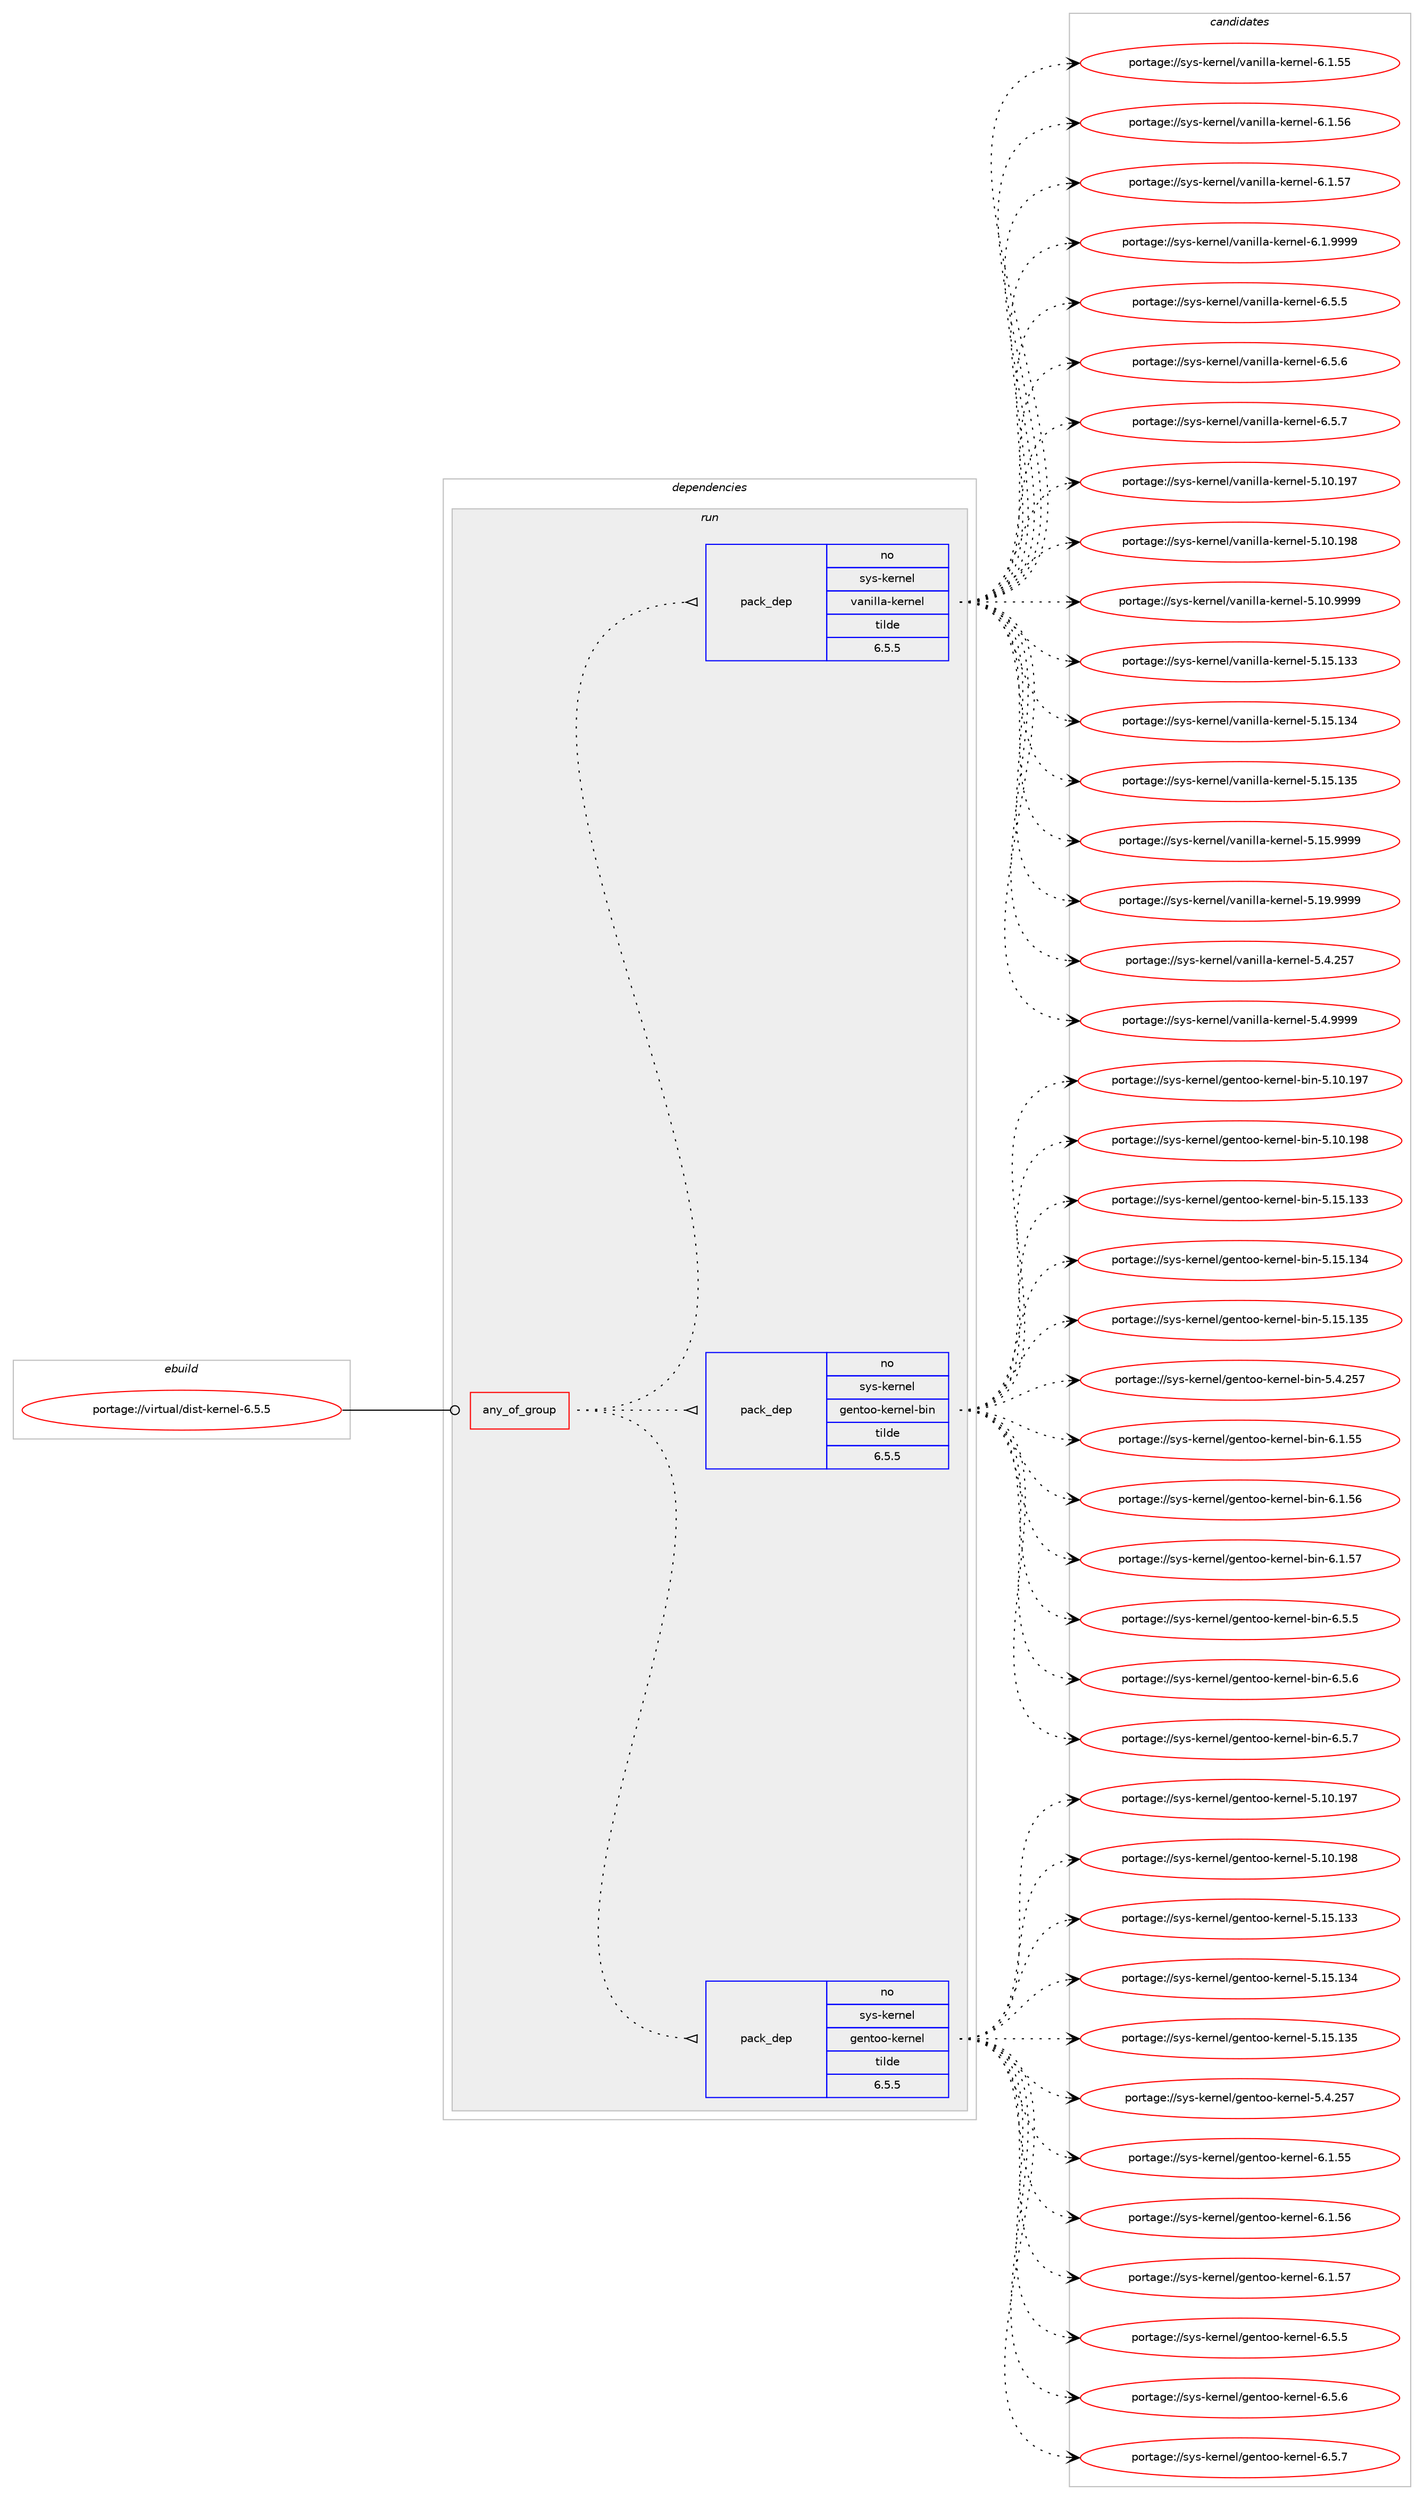 digraph prolog {

# *************
# Graph options
# *************

newrank=true;
concentrate=true;
compound=true;
graph [rankdir=LR,fontname=Helvetica,fontsize=10,ranksep=1.5];#, ranksep=2.5, nodesep=0.2];
edge  [arrowhead=vee];
node  [fontname=Helvetica,fontsize=10];

# **********
# The ebuild
# **********

subgraph cluster_leftcol {
color=gray;
rank=same;
label=<<i>ebuild</i>>;
id [label="portage://virtual/dist-kernel-6.5.5", color=red, width=4, href="../virtual/dist-kernel-6.5.5.svg"];
}

# ****************
# The dependencies
# ****************

subgraph cluster_midcol {
color=gray;
label=<<i>dependencies</i>>;
subgraph cluster_compile {
fillcolor="#eeeeee";
style=filled;
label=<<i>compile</i>>;
}
subgraph cluster_compileandrun {
fillcolor="#eeeeee";
style=filled;
label=<<i>compile and run</i>>;
}
subgraph cluster_run {
fillcolor="#eeeeee";
style=filled;
label=<<i>run</i>>;
subgraph any6 {
dependency379 [label=<<TABLE BORDER="0" CELLBORDER="1" CELLSPACING="0" CELLPADDING="4"><TR><TD CELLPADDING="10">any_of_group</TD></TR></TABLE>>, shape=none, color=red];subgraph pack200 {
dependency380 [label=<<TABLE BORDER="0" CELLBORDER="1" CELLSPACING="0" CELLPADDING="4" WIDTH="220"><TR><TD ROWSPAN="6" CELLPADDING="30">pack_dep</TD></TR><TR><TD WIDTH="110">no</TD></TR><TR><TD>sys-kernel</TD></TR><TR><TD>gentoo-kernel</TD></TR><TR><TD>tilde</TD></TR><TR><TD>6.5.5</TD></TR></TABLE>>, shape=none, color=blue];
}
dependency379:e -> dependency380:w [weight=20,style="dotted",arrowhead="oinv"];
subgraph pack201 {
dependency381 [label=<<TABLE BORDER="0" CELLBORDER="1" CELLSPACING="0" CELLPADDING="4" WIDTH="220"><TR><TD ROWSPAN="6" CELLPADDING="30">pack_dep</TD></TR><TR><TD WIDTH="110">no</TD></TR><TR><TD>sys-kernel</TD></TR><TR><TD>gentoo-kernel-bin</TD></TR><TR><TD>tilde</TD></TR><TR><TD>6.5.5</TD></TR></TABLE>>, shape=none, color=blue];
}
dependency379:e -> dependency381:w [weight=20,style="dotted",arrowhead="oinv"];
subgraph pack202 {
dependency382 [label=<<TABLE BORDER="0" CELLBORDER="1" CELLSPACING="0" CELLPADDING="4" WIDTH="220"><TR><TD ROWSPAN="6" CELLPADDING="30">pack_dep</TD></TR><TR><TD WIDTH="110">no</TD></TR><TR><TD>sys-kernel</TD></TR><TR><TD>vanilla-kernel</TD></TR><TR><TD>tilde</TD></TR><TR><TD>6.5.5</TD></TR></TABLE>>, shape=none, color=blue];
}
dependency379:e -> dependency382:w [weight=20,style="dotted",arrowhead="oinv"];
}
id:e -> dependency379:w [weight=20,style="solid",arrowhead="odot"];
}
}

# **************
# The candidates
# **************

subgraph cluster_choices {
rank=same;
color=gray;
label=<<i>candidates</i>>;

subgraph choice200 {
color=black;
nodesep=1;
choice115121115451071011141101011084710310111011611111145107101114110101108455346494846495755 [label="portage://sys-kernel/gentoo-kernel-5.10.197", color=red, width=4,href="../sys-kernel/gentoo-kernel-5.10.197.svg"];
choice115121115451071011141101011084710310111011611111145107101114110101108455346494846495756 [label="portage://sys-kernel/gentoo-kernel-5.10.198", color=red, width=4,href="../sys-kernel/gentoo-kernel-5.10.198.svg"];
choice115121115451071011141101011084710310111011611111145107101114110101108455346495346495151 [label="portage://sys-kernel/gentoo-kernel-5.15.133", color=red, width=4,href="../sys-kernel/gentoo-kernel-5.15.133.svg"];
choice115121115451071011141101011084710310111011611111145107101114110101108455346495346495152 [label="portage://sys-kernel/gentoo-kernel-5.15.134", color=red, width=4,href="../sys-kernel/gentoo-kernel-5.15.134.svg"];
choice115121115451071011141101011084710310111011611111145107101114110101108455346495346495153 [label="portage://sys-kernel/gentoo-kernel-5.15.135", color=red, width=4,href="../sys-kernel/gentoo-kernel-5.15.135.svg"];
choice1151211154510710111411010110847103101110116111111451071011141101011084553465246505355 [label="portage://sys-kernel/gentoo-kernel-5.4.257", color=red, width=4,href="../sys-kernel/gentoo-kernel-5.4.257.svg"];
choice11512111545107101114110101108471031011101161111114510710111411010110845544649465353 [label="portage://sys-kernel/gentoo-kernel-6.1.55", color=red, width=4,href="../sys-kernel/gentoo-kernel-6.1.55.svg"];
choice11512111545107101114110101108471031011101161111114510710111411010110845544649465354 [label="portage://sys-kernel/gentoo-kernel-6.1.56", color=red, width=4,href="../sys-kernel/gentoo-kernel-6.1.56.svg"];
choice11512111545107101114110101108471031011101161111114510710111411010110845544649465355 [label="portage://sys-kernel/gentoo-kernel-6.1.57", color=red, width=4,href="../sys-kernel/gentoo-kernel-6.1.57.svg"];
choice115121115451071011141101011084710310111011611111145107101114110101108455446534653 [label="portage://sys-kernel/gentoo-kernel-6.5.5", color=red, width=4,href="../sys-kernel/gentoo-kernel-6.5.5.svg"];
choice115121115451071011141101011084710310111011611111145107101114110101108455446534654 [label="portage://sys-kernel/gentoo-kernel-6.5.6", color=red, width=4,href="../sys-kernel/gentoo-kernel-6.5.6.svg"];
choice115121115451071011141101011084710310111011611111145107101114110101108455446534655 [label="portage://sys-kernel/gentoo-kernel-6.5.7", color=red, width=4,href="../sys-kernel/gentoo-kernel-6.5.7.svg"];
dependency380:e -> choice115121115451071011141101011084710310111011611111145107101114110101108455346494846495755:w [style=dotted,weight="100"];
dependency380:e -> choice115121115451071011141101011084710310111011611111145107101114110101108455346494846495756:w [style=dotted,weight="100"];
dependency380:e -> choice115121115451071011141101011084710310111011611111145107101114110101108455346495346495151:w [style=dotted,weight="100"];
dependency380:e -> choice115121115451071011141101011084710310111011611111145107101114110101108455346495346495152:w [style=dotted,weight="100"];
dependency380:e -> choice115121115451071011141101011084710310111011611111145107101114110101108455346495346495153:w [style=dotted,weight="100"];
dependency380:e -> choice1151211154510710111411010110847103101110116111111451071011141101011084553465246505355:w [style=dotted,weight="100"];
dependency380:e -> choice11512111545107101114110101108471031011101161111114510710111411010110845544649465353:w [style=dotted,weight="100"];
dependency380:e -> choice11512111545107101114110101108471031011101161111114510710111411010110845544649465354:w [style=dotted,weight="100"];
dependency380:e -> choice11512111545107101114110101108471031011101161111114510710111411010110845544649465355:w [style=dotted,weight="100"];
dependency380:e -> choice115121115451071011141101011084710310111011611111145107101114110101108455446534653:w [style=dotted,weight="100"];
dependency380:e -> choice115121115451071011141101011084710310111011611111145107101114110101108455446534654:w [style=dotted,weight="100"];
dependency380:e -> choice115121115451071011141101011084710310111011611111145107101114110101108455446534655:w [style=dotted,weight="100"];
}
subgraph choice201 {
color=black;
nodesep=1;
choice1151211154510710111411010110847103101110116111111451071011141101011084598105110455346494846495755 [label="portage://sys-kernel/gentoo-kernel-bin-5.10.197", color=red, width=4,href="../sys-kernel/gentoo-kernel-bin-5.10.197.svg"];
choice1151211154510710111411010110847103101110116111111451071011141101011084598105110455346494846495756 [label="portage://sys-kernel/gentoo-kernel-bin-5.10.198", color=red, width=4,href="../sys-kernel/gentoo-kernel-bin-5.10.198.svg"];
choice1151211154510710111411010110847103101110116111111451071011141101011084598105110455346495346495151 [label="portage://sys-kernel/gentoo-kernel-bin-5.15.133", color=red, width=4,href="../sys-kernel/gentoo-kernel-bin-5.15.133.svg"];
choice1151211154510710111411010110847103101110116111111451071011141101011084598105110455346495346495152 [label="portage://sys-kernel/gentoo-kernel-bin-5.15.134", color=red, width=4,href="../sys-kernel/gentoo-kernel-bin-5.15.134.svg"];
choice1151211154510710111411010110847103101110116111111451071011141101011084598105110455346495346495153 [label="portage://sys-kernel/gentoo-kernel-bin-5.15.135", color=red, width=4,href="../sys-kernel/gentoo-kernel-bin-5.15.135.svg"];
choice11512111545107101114110101108471031011101161111114510710111411010110845981051104553465246505355 [label="portage://sys-kernel/gentoo-kernel-bin-5.4.257", color=red, width=4,href="../sys-kernel/gentoo-kernel-bin-5.4.257.svg"];
choice115121115451071011141101011084710310111011611111145107101114110101108459810511045544649465353 [label="portage://sys-kernel/gentoo-kernel-bin-6.1.55", color=red, width=4,href="../sys-kernel/gentoo-kernel-bin-6.1.55.svg"];
choice115121115451071011141101011084710310111011611111145107101114110101108459810511045544649465354 [label="portage://sys-kernel/gentoo-kernel-bin-6.1.56", color=red, width=4,href="../sys-kernel/gentoo-kernel-bin-6.1.56.svg"];
choice115121115451071011141101011084710310111011611111145107101114110101108459810511045544649465355 [label="portage://sys-kernel/gentoo-kernel-bin-6.1.57", color=red, width=4,href="../sys-kernel/gentoo-kernel-bin-6.1.57.svg"];
choice1151211154510710111411010110847103101110116111111451071011141101011084598105110455446534653 [label="portage://sys-kernel/gentoo-kernel-bin-6.5.5", color=red, width=4,href="../sys-kernel/gentoo-kernel-bin-6.5.5.svg"];
choice1151211154510710111411010110847103101110116111111451071011141101011084598105110455446534654 [label="portage://sys-kernel/gentoo-kernel-bin-6.5.6", color=red, width=4,href="../sys-kernel/gentoo-kernel-bin-6.5.6.svg"];
choice1151211154510710111411010110847103101110116111111451071011141101011084598105110455446534655 [label="portage://sys-kernel/gentoo-kernel-bin-6.5.7", color=red, width=4,href="../sys-kernel/gentoo-kernel-bin-6.5.7.svg"];
dependency381:e -> choice1151211154510710111411010110847103101110116111111451071011141101011084598105110455346494846495755:w [style=dotted,weight="100"];
dependency381:e -> choice1151211154510710111411010110847103101110116111111451071011141101011084598105110455346494846495756:w [style=dotted,weight="100"];
dependency381:e -> choice1151211154510710111411010110847103101110116111111451071011141101011084598105110455346495346495151:w [style=dotted,weight="100"];
dependency381:e -> choice1151211154510710111411010110847103101110116111111451071011141101011084598105110455346495346495152:w [style=dotted,weight="100"];
dependency381:e -> choice1151211154510710111411010110847103101110116111111451071011141101011084598105110455346495346495153:w [style=dotted,weight="100"];
dependency381:e -> choice11512111545107101114110101108471031011101161111114510710111411010110845981051104553465246505355:w [style=dotted,weight="100"];
dependency381:e -> choice115121115451071011141101011084710310111011611111145107101114110101108459810511045544649465353:w [style=dotted,weight="100"];
dependency381:e -> choice115121115451071011141101011084710310111011611111145107101114110101108459810511045544649465354:w [style=dotted,weight="100"];
dependency381:e -> choice115121115451071011141101011084710310111011611111145107101114110101108459810511045544649465355:w [style=dotted,weight="100"];
dependency381:e -> choice1151211154510710111411010110847103101110116111111451071011141101011084598105110455446534653:w [style=dotted,weight="100"];
dependency381:e -> choice1151211154510710111411010110847103101110116111111451071011141101011084598105110455446534654:w [style=dotted,weight="100"];
dependency381:e -> choice1151211154510710111411010110847103101110116111111451071011141101011084598105110455446534655:w [style=dotted,weight="100"];
}
subgraph choice202 {
color=black;
nodesep=1;
choice1151211154510710111411010110847118971101051081089745107101114110101108455346494846495755 [label="portage://sys-kernel/vanilla-kernel-5.10.197", color=red, width=4,href="../sys-kernel/vanilla-kernel-5.10.197.svg"];
choice1151211154510710111411010110847118971101051081089745107101114110101108455346494846495756 [label="portage://sys-kernel/vanilla-kernel-5.10.198", color=red, width=4,href="../sys-kernel/vanilla-kernel-5.10.198.svg"];
choice115121115451071011141101011084711897110105108108974510710111411010110845534649484657575757 [label="portage://sys-kernel/vanilla-kernel-5.10.9999", color=red, width=4,href="../sys-kernel/vanilla-kernel-5.10.9999.svg"];
choice1151211154510710111411010110847118971101051081089745107101114110101108455346495346495151 [label="portage://sys-kernel/vanilla-kernel-5.15.133", color=red, width=4,href="../sys-kernel/vanilla-kernel-5.15.133.svg"];
choice1151211154510710111411010110847118971101051081089745107101114110101108455346495346495152 [label="portage://sys-kernel/vanilla-kernel-5.15.134", color=red, width=4,href="../sys-kernel/vanilla-kernel-5.15.134.svg"];
choice1151211154510710111411010110847118971101051081089745107101114110101108455346495346495153 [label="portage://sys-kernel/vanilla-kernel-5.15.135", color=red, width=4,href="../sys-kernel/vanilla-kernel-5.15.135.svg"];
choice115121115451071011141101011084711897110105108108974510710111411010110845534649534657575757 [label="portage://sys-kernel/vanilla-kernel-5.15.9999", color=red, width=4,href="../sys-kernel/vanilla-kernel-5.15.9999.svg"];
choice115121115451071011141101011084711897110105108108974510710111411010110845534649574657575757 [label="portage://sys-kernel/vanilla-kernel-5.19.9999", color=red, width=4,href="../sys-kernel/vanilla-kernel-5.19.9999.svg"];
choice11512111545107101114110101108471189711010510810897451071011141101011084553465246505355 [label="portage://sys-kernel/vanilla-kernel-5.4.257", color=red, width=4,href="../sys-kernel/vanilla-kernel-5.4.257.svg"];
choice1151211154510710111411010110847118971101051081089745107101114110101108455346524657575757 [label="portage://sys-kernel/vanilla-kernel-5.4.9999", color=red, width=4,href="../sys-kernel/vanilla-kernel-5.4.9999.svg"];
choice115121115451071011141101011084711897110105108108974510710111411010110845544649465353 [label="portage://sys-kernel/vanilla-kernel-6.1.55", color=red, width=4,href="../sys-kernel/vanilla-kernel-6.1.55.svg"];
choice115121115451071011141101011084711897110105108108974510710111411010110845544649465354 [label="portage://sys-kernel/vanilla-kernel-6.1.56", color=red, width=4,href="../sys-kernel/vanilla-kernel-6.1.56.svg"];
choice115121115451071011141101011084711897110105108108974510710111411010110845544649465355 [label="portage://sys-kernel/vanilla-kernel-6.1.57", color=red, width=4,href="../sys-kernel/vanilla-kernel-6.1.57.svg"];
choice1151211154510710111411010110847118971101051081089745107101114110101108455446494657575757 [label="portage://sys-kernel/vanilla-kernel-6.1.9999", color=red, width=4,href="../sys-kernel/vanilla-kernel-6.1.9999.svg"];
choice1151211154510710111411010110847118971101051081089745107101114110101108455446534653 [label="portage://sys-kernel/vanilla-kernel-6.5.5", color=red, width=4,href="../sys-kernel/vanilla-kernel-6.5.5.svg"];
choice1151211154510710111411010110847118971101051081089745107101114110101108455446534654 [label="portage://sys-kernel/vanilla-kernel-6.5.6", color=red, width=4,href="../sys-kernel/vanilla-kernel-6.5.6.svg"];
choice1151211154510710111411010110847118971101051081089745107101114110101108455446534655 [label="portage://sys-kernel/vanilla-kernel-6.5.7", color=red, width=4,href="../sys-kernel/vanilla-kernel-6.5.7.svg"];
dependency382:e -> choice1151211154510710111411010110847118971101051081089745107101114110101108455346494846495755:w [style=dotted,weight="100"];
dependency382:e -> choice1151211154510710111411010110847118971101051081089745107101114110101108455346494846495756:w [style=dotted,weight="100"];
dependency382:e -> choice115121115451071011141101011084711897110105108108974510710111411010110845534649484657575757:w [style=dotted,weight="100"];
dependency382:e -> choice1151211154510710111411010110847118971101051081089745107101114110101108455346495346495151:w [style=dotted,weight="100"];
dependency382:e -> choice1151211154510710111411010110847118971101051081089745107101114110101108455346495346495152:w [style=dotted,weight="100"];
dependency382:e -> choice1151211154510710111411010110847118971101051081089745107101114110101108455346495346495153:w [style=dotted,weight="100"];
dependency382:e -> choice115121115451071011141101011084711897110105108108974510710111411010110845534649534657575757:w [style=dotted,weight="100"];
dependency382:e -> choice115121115451071011141101011084711897110105108108974510710111411010110845534649574657575757:w [style=dotted,weight="100"];
dependency382:e -> choice11512111545107101114110101108471189711010510810897451071011141101011084553465246505355:w [style=dotted,weight="100"];
dependency382:e -> choice1151211154510710111411010110847118971101051081089745107101114110101108455346524657575757:w [style=dotted,weight="100"];
dependency382:e -> choice115121115451071011141101011084711897110105108108974510710111411010110845544649465353:w [style=dotted,weight="100"];
dependency382:e -> choice115121115451071011141101011084711897110105108108974510710111411010110845544649465354:w [style=dotted,weight="100"];
dependency382:e -> choice115121115451071011141101011084711897110105108108974510710111411010110845544649465355:w [style=dotted,weight="100"];
dependency382:e -> choice1151211154510710111411010110847118971101051081089745107101114110101108455446494657575757:w [style=dotted,weight="100"];
dependency382:e -> choice1151211154510710111411010110847118971101051081089745107101114110101108455446534653:w [style=dotted,weight="100"];
dependency382:e -> choice1151211154510710111411010110847118971101051081089745107101114110101108455446534654:w [style=dotted,weight="100"];
dependency382:e -> choice1151211154510710111411010110847118971101051081089745107101114110101108455446534655:w [style=dotted,weight="100"];
}
}

}
